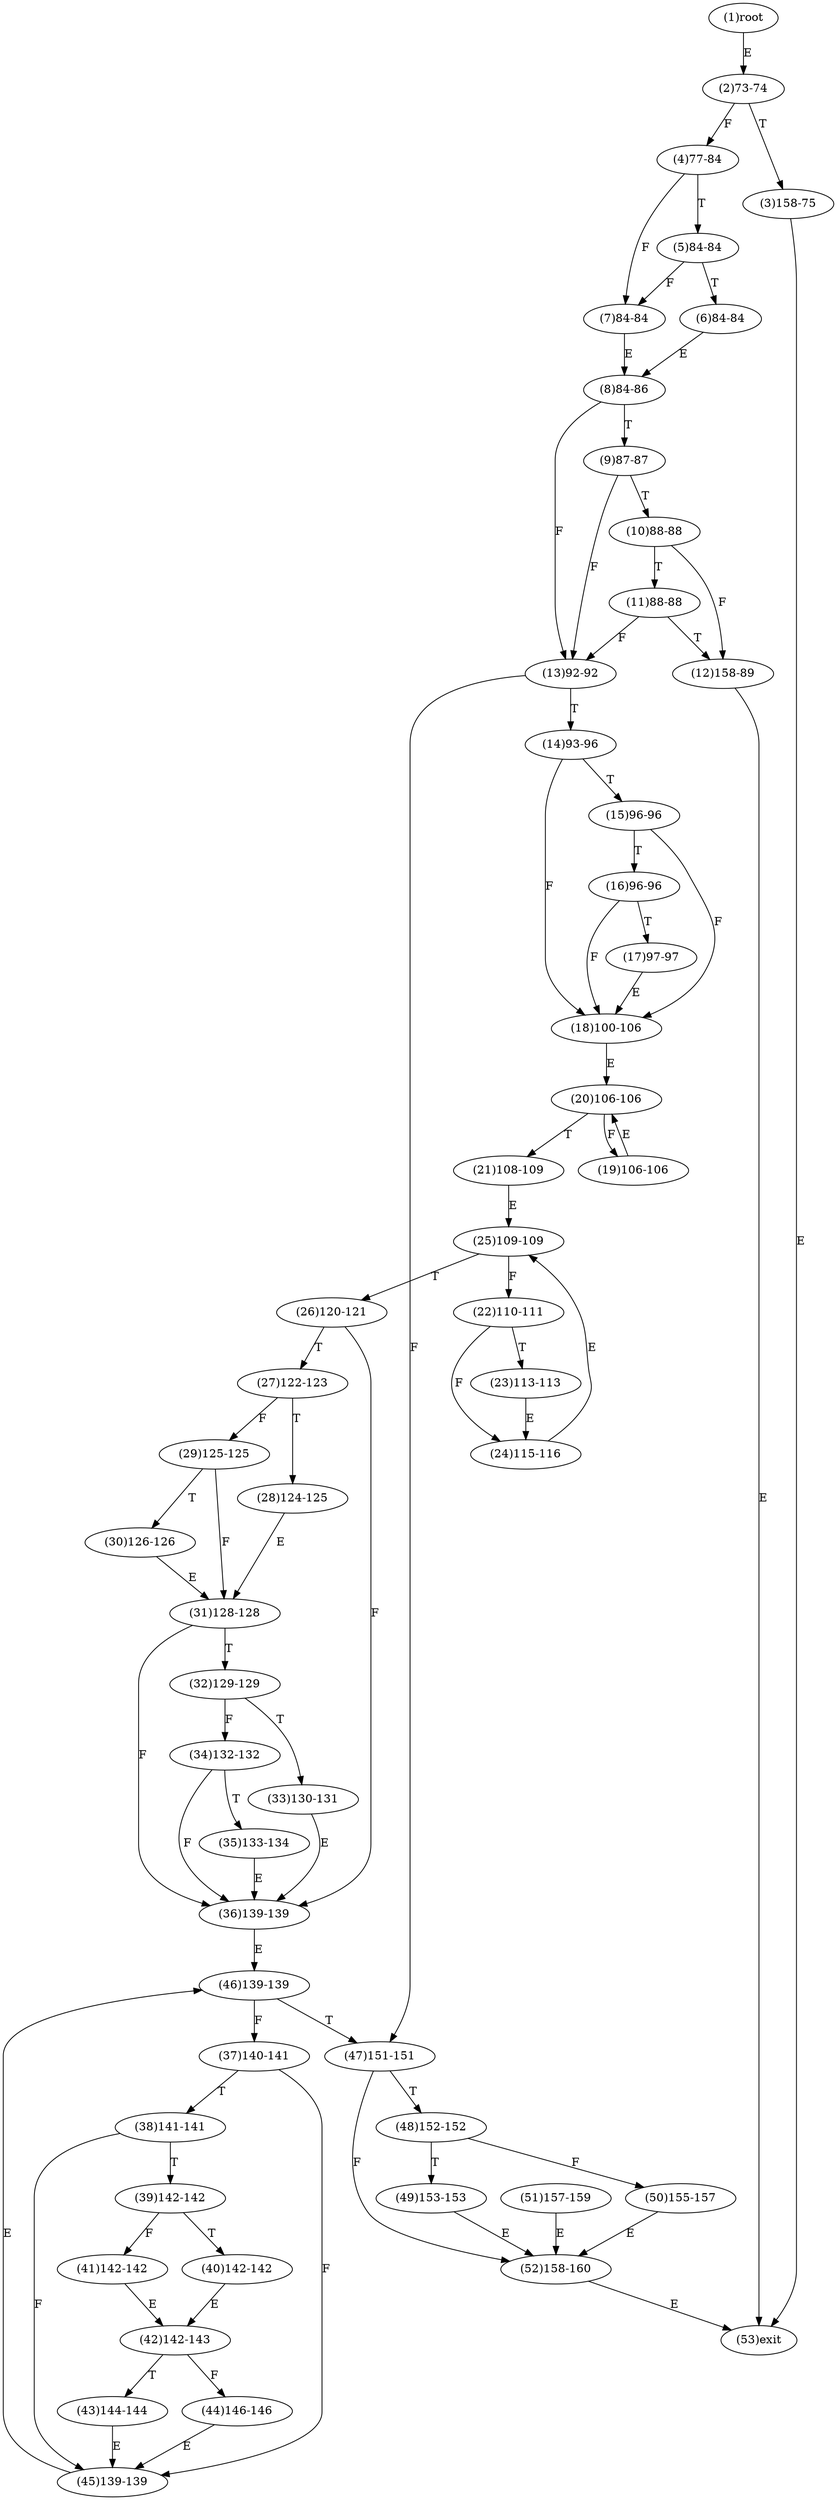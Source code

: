 digraph "" { 
1[ label="(1)root"];
2[ label="(2)73-74"];
3[ label="(3)158-75"];
4[ label="(4)77-84"];
5[ label="(5)84-84"];
6[ label="(6)84-84"];
7[ label="(7)84-84"];
8[ label="(8)84-86"];
9[ label="(9)87-87"];
10[ label="(10)88-88"];
11[ label="(11)88-88"];
12[ label="(12)158-89"];
13[ label="(13)92-92"];
14[ label="(14)93-96"];
15[ label="(15)96-96"];
17[ label="(17)97-97"];
16[ label="(16)96-96"];
19[ label="(19)106-106"];
18[ label="(18)100-106"];
21[ label="(21)108-109"];
20[ label="(20)106-106"];
23[ label="(23)113-113"];
22[ label="(22)110-111"];
25[ label="(25)109-109"];
24[ label="(24)115-116"];
27[ label="(27)122-123"];
26[ label="(26)120-121"];
29[ label="(29)125-125"];
28[ label="(28)124-125"];
31[ label="(31)128-128"];
30[ label="(30)126-126"];
34[ label="(34)132-132"];
35[ label="(35)133-134"];
32[ label="(32)129-129"];
33[ label="(33)130-131"];
38[ label="(38)141-141"];
39[ label="(39)142-142"];
36[ label="(36)139-139"];
37[ label="(37)140-141"];
42[ label="(42)142-143"];
43[ label="(43)144-144"];
40[ label="(40)142-142"];
41[ label="(41)142-142"];
46[ label="(46)139-139"];
47[ label="(47)151-151"];
44[ label="(44)146-146"];
45[ label="(45)139-139"];
51[ label="(51)157-159"];
50[ label="(50)155-157"];
49[ label="(49)153-153"];
48[ label="(48)152-152"];
53[ label="(53)exit"];
52[ label="(52)158-160"];
1->2[ label="E"];
2->4[ label="F"];
2->3[ label="T"];
3->53[ label="E"];
4->7[ label="F"];
4->5[ label="T"];
5->7[ label="F"];
5->6[ label="T"];
6->8[ label="E"];
7->8[ label="E"];
8->13[ label="F"];
8->9[ label="T"];
9->13[ label="F"];
9->10[ label="T"];
10->12[ label="F"];
10->11[ label="T"];
11->13[ label="F"];
11->12[ label="T"];
12->53[ label="E"];
13->47[ label="F"];
13->14[ label="T"];
14->18[ label="F"];
14->15[ label="T"];
15->18[ label="F"];
15->16[ label="T"];
16->18[ label="F"];
16->17[ label="T"];
17->18[ label="E"];
18->20[ label="E"];
19->20[ label="E"];
20->19[ label="F"];
20->21[ label="T"];
21->25[ label="E"];
22->24[ label="F"];
22->23[ label="T"];
23->24[ label="E"];
24->25[ label="E"];
25->22[ label="F"];
25->26[ label="T"];
26->36[ label="F"];
26->27[ label="T"];
27->29[ label="F"];
27->28[ label="T"];
28->31[ label="E"];
29->31[ label="F"];
29->30[ label="T"];
30->31[ label="E"];
31->36[ label="F"];
31->32[ label="T"];
32->34[ label="F"];
32->33[ label="T"];
33->36[ label="E"];
34->36[ label="F"];
34->35[ label="T"];
35->36[ label="E"];
36->46[ label="E"];
37->45[ label="F"];
37->38[ label="T"];
38->45[ label="F"];
38->39[ label="T"];
39->41[ label="F"];
39->40[ label="T"];
40->42[ label="E"];
41->42[ label="E"];
42->44[ label="F"];
42->43[ label="T"];
43->45[ label="E"];
44->45[ label="E"];
45->46[ label="E"];
46->37[ label="F"];
46->47[ label="T"];
47->52[ label="F"];
47->48[ label="T"];
48->50[ label="F"];
48->49[ label="T"];
49->52[ label="E"];
50->52[ label="E"];
51->52[ label="E"];
52->53[ label="E"];
}